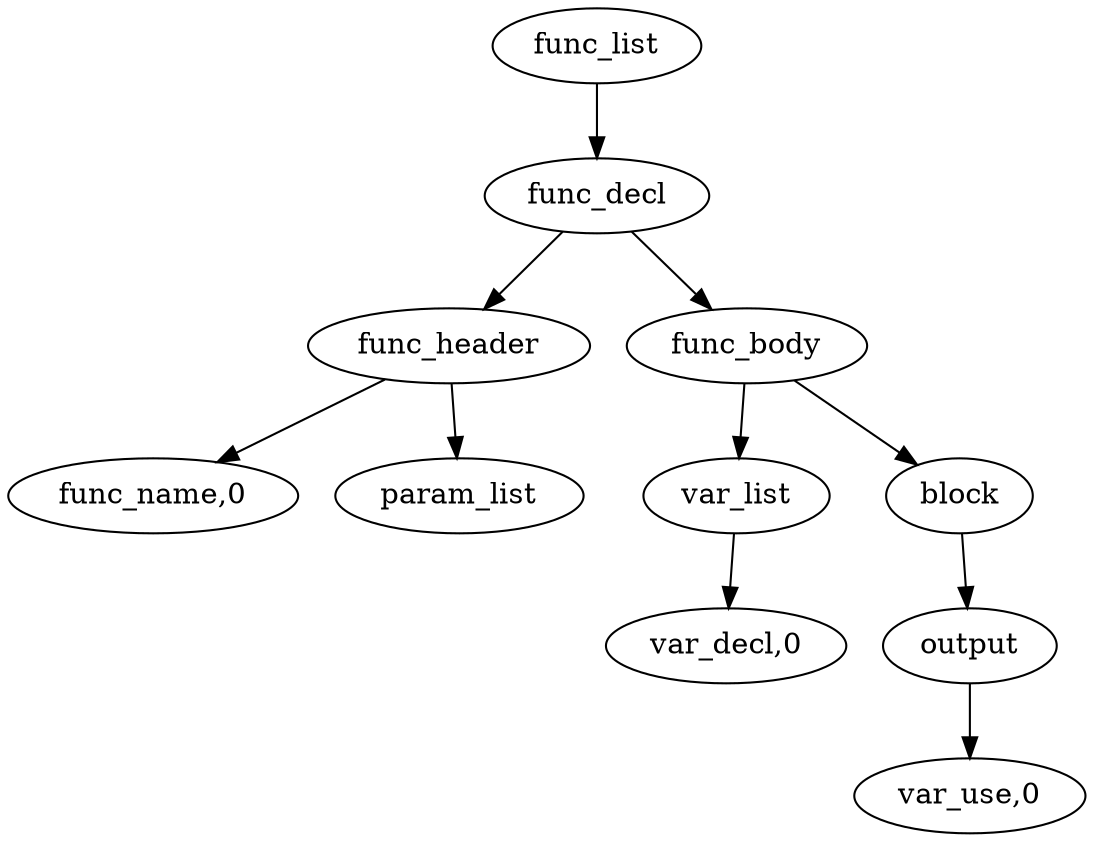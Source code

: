 digraph {
graph [ordering="out"];
node0[label="func_list"];
node1[label="func_decl"];
node2[label="func_header"];
node3[label="func_name,0"];
node2 -> node3;
node4[label="param_list"];
node2 -> node4;
node1 -> node2;
node5[label="func_body"];
node6[label="var_list"];
node7[label="var_decl,0"];
node6 -> node7;
node5 -> node6;
node8[label="block"];
node9[label="output"];
node10[label="var_use,0"];
node9 -> node10;
node8 -> node9;
node5 -> node8;
node1 -> node5;
node0 -> node1;
}
